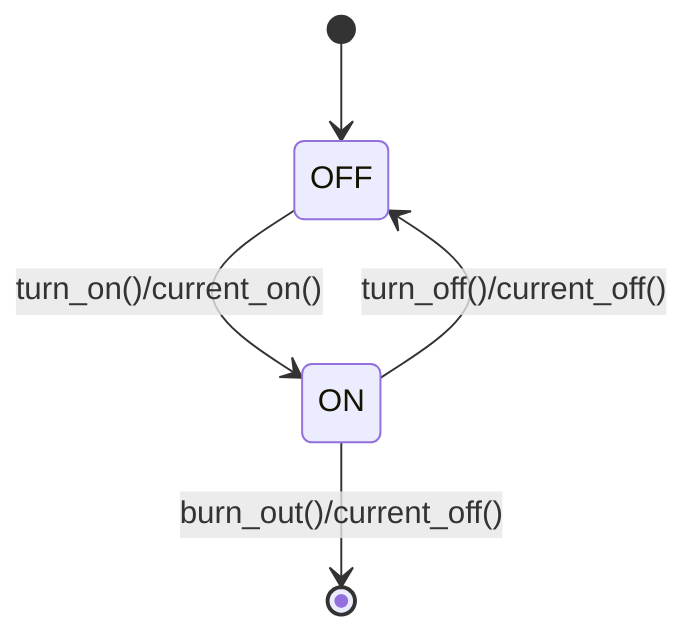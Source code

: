 stateDiagram-v2 
    [*] --> OFF
    OFF --> ON: turn_on()/current_on()
    ON --> OFF: turn_off()/current_off()
    ON --> [*]: burn_out()/current_off()